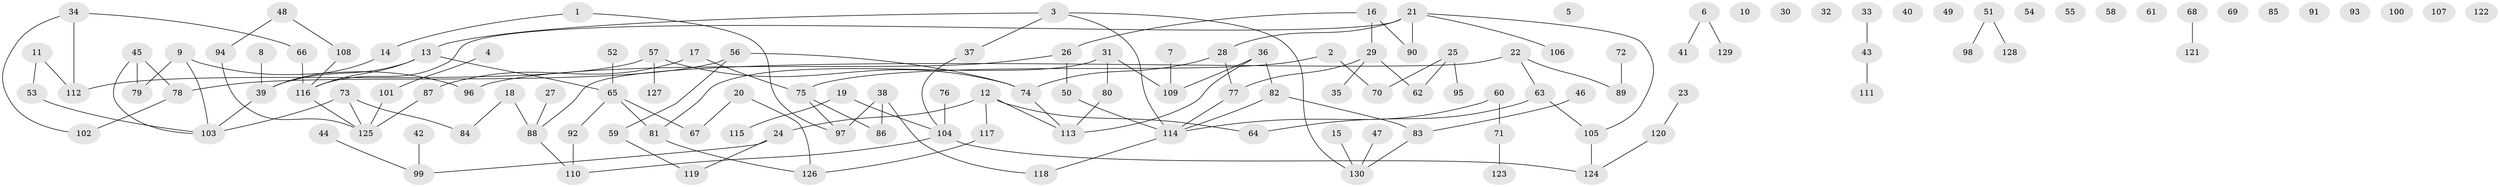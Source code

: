 // coarse degree distribution, {8: 0.0625, 2: 0.1875, 4: 0.1875, 5: 0.0625, 3: 0.21875, 6: 0.0625, 7: 0.03125, 1: 0.1875}
// Generated by graph-tools (version 1.1) at 2025/48/03/04/25 22:48:34]
// undirected, 130 vertices, 135 edges
graph export_dot {
  node [color=gray90,style=filled];
  1;
  2;
  3;
  4;
  5;
  6;
  7;
  8;
  9;
  10;
  11;
  12;
  13;
  14;
  15;
  16;
  17;
  18;
  19;
  20;
  21;
  22;
  23;
  24;
  25;
  26;
  27;
  28;
  29;
  30;
  31;
  32;
  33;
  34;
  35;
  36;
  37;
  38;
  39;
  40;
  41;
  42;
  43;
  44;
  45;
  46;
  47;
  48;
  49;
  50;
  51;
  52;
  53;
  54;
  55;
  56;
  57;
  58;
  59;
  60;
  61;
  62;
  63;
  64;
  65;
  66;
  67;
  68;
  69;
  70;
  71;
  72;
  73;
  74;
  75;
  76;
  77;
  78;
  79;
  80;
  81;
  82;
  83;
  84;
  85;
  86;
  87;
  88;
  89;
  90;
  91;
  92;
  93;
  94;
  95;
  96;
  97;
  98;
  99;
  100;
  101;
  102;
  103;
  104;
  105;
  106;
  107;
  108;
  109;
  110;
  111;
  112;
  113;
  114;
  115;
  116;
  117;
  118;
  119;
  120;
  121;
  122;
  123;
  124;
  125;
  126;
  127;
  128;
  129;
  130;
  1 -- 14;
  1 -- 97;
  2 -- 70;
  2 -- 75;
  3 -- 13;
  3 -- 37;
  3 -- 114;
  3 -- 130;
  4 -- 101;
  6 -- 41;
  6 -- 129;
  7 -- 109;
  8 -- 39;
  9 -- 79;
  9 -- 96;
  9 -- 103;
  11 -- 53;
  11 -- 112;
  12 -- 24;
  12 -- 64;
  12 -- 113;
  12 -- 117;
  13 -- 39;
  13 -- 65;
  13 -- 116;
  14 -- 39;
  15 -- 130;
  16 -- 26;
  16 -- 29;
  16 -- 90;
  17 -- 75;
  17 -- 87;
  18 -- 84;
  18 -- 88;
  19 -- 104;
  19 -- 115;
  20 -- 67;
  20 -- 126;
  21 -- 28;
  21 -- 90;
  21 -- 105;
  21 -- 106;
  21 -- 116;
  22 -- 63;
  22 -- 88;
  22 -- 89;
  23 -- 120;
  24 -- 99;
  24 -- 119;
  25 -- 62;
  25 -- 70;
  25 -- 95;
  26 -- 50;
  26 -- 96;
  27 -- 88;
  28 -- 74;
  28 -- 77;
  29 -- 35;
  29 -- 62;
  29 -- 77;
  31 -- 80;
  31 -- 81;
  31 -- 109;
  33 -- 43;
  34 -- 66;
  34 -- 102;
  34 -- 112;
  36 -- 82;
  36 -- 109;
  36 -- 113;
  37 -- 104;
  38 -- 86;
  38 -- 97;
  38 -- 118;
  39 -- 103;
  42 -- 99;
  43 -- 111;
  44 -- 99;
  45 -- 78;
  45 -- 79;
  45 -- 103;
  46 -- 83;
  47 -- 130;
  48 -- 94;
  48 -- 108;
  50 -- 114;
  51 -- 98;
  51 -- 128;
  52 -- 65;
  53 -- 103;
  56 -- 59;
  56 -- 74;
  56 -- 78;
  57 -- 74;
  57 -- 112;
  57 -- 127;
  59 -- 119;
  60 -- 71;
  60 -- 114;
  63 -- 64;
  63 -- 105;
  65 -- 67;
  65 -- 81;
  65 -- 92;
  66 -- 116;
  68 -- 121;
  71 -- 123;
  72 -- 89;
  73 -- 84;
  73 -- 103;
  73 -- 125;
  74 -- 113;
  75 -- 86;
  75 -- 97;
  76 -- 104;
  77 -- 114;
  78 -- 102;
  80 -- 113;
  81 -- 126;
  82 -- 83;
  82 -- 114;
  83 -- 130;
  87 -- 125;
  88 -- 110;
  92 -- 110;
  94 -- 125;
  101 -- 125;
  104 -- 110;
  104 -- 124;
  105 -- 124;
  108 -- 116;
  114 -- 118;
  116 -- 125;
  117 -- 126;
  120 -- 124;
}
